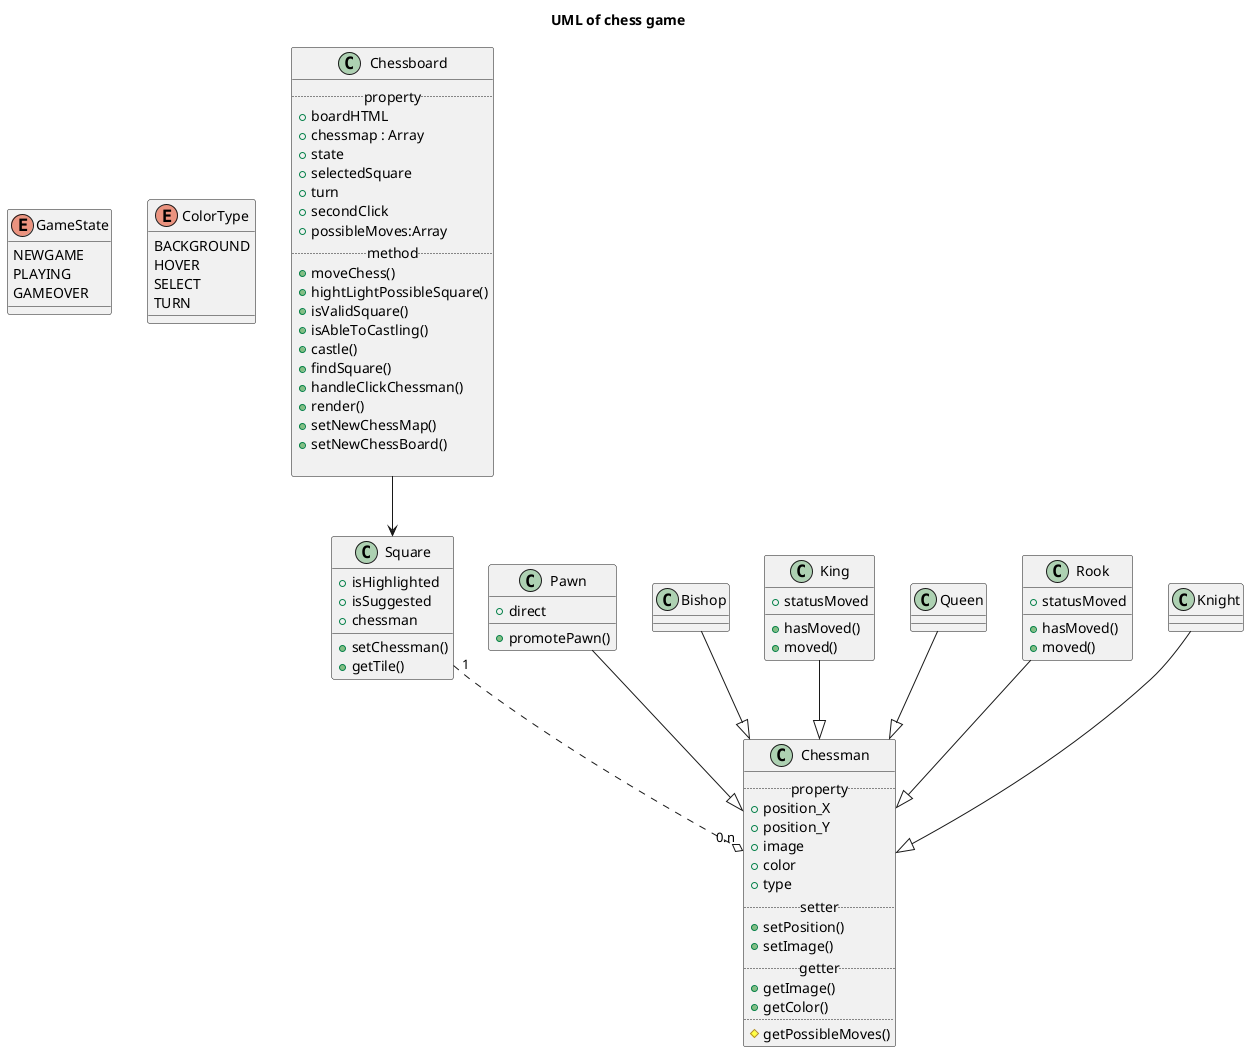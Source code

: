 @startuml Application use cases diagram
skinparam actorStyle awesome
title UML of chess game

enum GameState{
    NEWGAME
    PLAYING
    GAMEOVER
}

enum ColorType{
    BACKGROUND
    HOVER
    SELECT
    TURN
}

class Chessboard{
    ..property..
    + boardHTML
    + chessmap : Array
    + state
    + selectedSquare
    + turn
    + secondClick
    + possibleMoves:Array
    ..method..
    + moveChess()
    + hightLightPossibleSquare()
    + isValidSquare()
    + isAbleToCastling()
    + castle()
    + findSquare()
    + handleClickChessman()
    + render()
    + setNewChessMap()
    + setNewChessBoard()
    
}

class Square{
    + isHighlighted
    + isSuggested
    + chessman

    + setChessman()
    + getTile()

}

class Chessman{
    ..property..
    + position_X
    + position_Y
    + image
    + color
    + type
    ..setter..
    + setPosition()
    + setImage()
    ..getter..
    + getImage()
    + getColor()
    ..
    # getPossibleMoves()
}

class Pawn{
    + direct
    + promotePawn()
}

class Bishop{

}

class King{
    + statusMoved
    + hasMoved()
    + moved()
}

class Queen{

}

class Rook{
    + statusMoved
    + hasMoved()
    + moved()
}

class Knight{

}




Pawn --|> Chessman
Bishop --|> Chessman
King --|> Chessman
Queen --|> Chessman
Rook --|> Chessman
Knight --|> Chessman


Chessboard --> Square
Square "1"..o "0.n" Chessman




